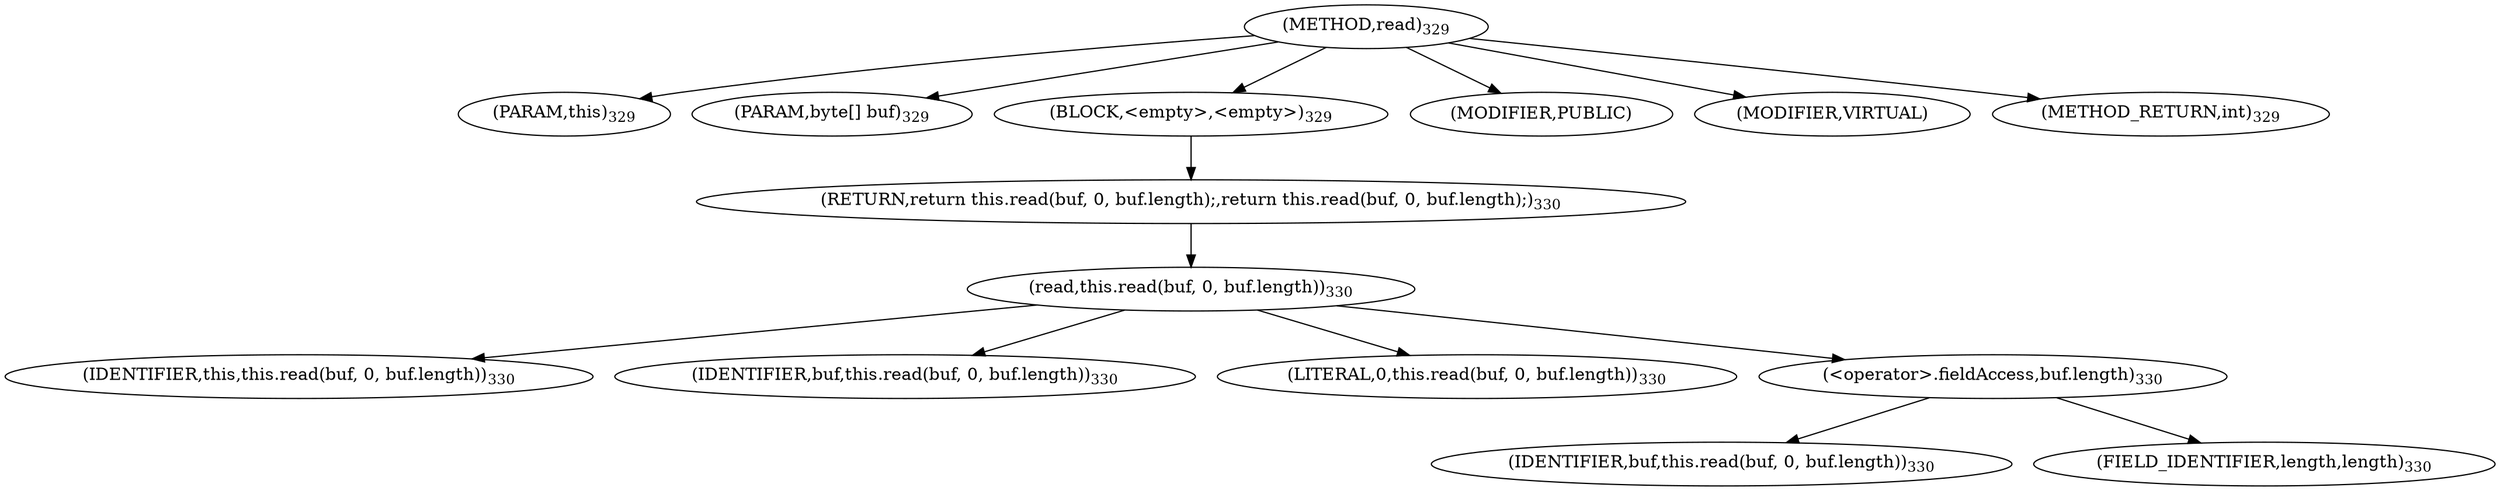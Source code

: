 digraph "read" {  
"673" [label = <(METHOD,read)<SUB>329</SUB>> ]
"70" [label = <(PARAM,this)<SUB>329</SUB>> ]
"674" [label = <(PARAM,byte[] buf)<SUB>329</SUB>> ]
"675" [label = <(BLOCK,&lt;empty&gt;,&lt;empty&gt;)<SUB>329</SUB>> ]
"676" [label = <(RETURN,return this.read(buf, 0, buf.length);,return this.read(buf, 0, buf.length);)<SUB>330</SUB>> ]
"677" [label = <(read,this.read(buf, 0, buf.length))<SUB>330</SUB>> ]
"69" [label = <(IDENTIFIER,this,this.read(buf, 0, buf.length))<SUB>330</SUB>> ]
"678" [label = <(IDENTIFIER,buf,this.read(buf, 0, buf.length))<SUB>330</SUB>> ]
"679" [label = <(LITERAL,0,this.read(buf, 0, buf.length))<SUB>330</SUB>> ]
"680" [label = <(&lt;operator&gt;.fieldAccess,buf.length)<SUB>330</SUB>> ]
"681" [label = <(IDENTIFIER,buf,this.read(buf, 0, buf.length))<SUB>330</SUB>> ]
"682" [label = <(FIELD_IDENTIFIER,length,length)<SUB>330</SUB>> ]
"683" [label = <(MODIFIER,PUBLIC)> ]
"684" [label = <(MODIFIER,VIRTUAL)> ]
"685" [label = <(METHOD_RETURN,int)<SUB>329</SUB>> ]
  "673" -> "70" 
  "673" -> "674" 
  "673" -> "675" 
  "673" -> "683" 
  "673" -> "684" 
  "673" -> "685" 
  "675" -> "676" 
  "676" -> "677" 
  "677" -> "69" 
  "677" -> "678" 
  "677" -> "679" 
  "677" -> "680" 
  "680" -> "681" 
  "680" -> "682" 
}
